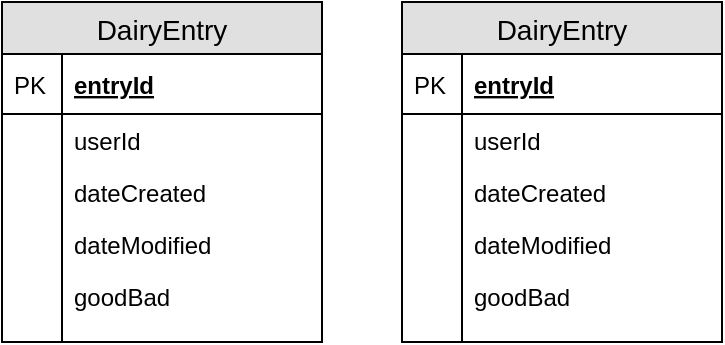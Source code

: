 <mxfile version="12.6.1" type="onedrive"><diagram id="XxHrKRsh5q3T4pMCnJu1" name="Page-1"><mxGraphModel dx="317" dy="538" grid="1" gridSize="10" guides="1" tooltips="1" connect="1" arrows="1" fold="1" page="1" pageScale="1" pageWidth="850" pageHeight="1100" math="0" shadow="0"><root><mxCell id="0"/><mxCell id="1" parent="0"/><mxCell id="LKat0oh9A8uBCTkinZnb-1" value="DairyEntry" style="swimlane;fontStyle=0;childLayout=stackLayout;horizontal=1;startSize=26;fillColor=#e0e0e0;horizontalStack=0;resizeParent=1;resizeParentMax=0;resizeLast=0;collapsible=1;marginBottom=0;swimlaneFillColor=#ffffff;align=center;fontSize=14;" vertex="1" parent="1"><mxGeometry x="310" y="140" width="160" height="170" as="geometry"/></mxCell><mxCell id="LKat0oh9A8uBCTkinZnb-2" value="entryId" style="shape=partialRectangle;top=0;left=0;right=0;bottom=1;align=left;verticalAlign=middle;fillColor=none;spacingLeft=34;spacingRight=4;overflow=hidden;rotatable=0;points=[[0,0.5],[1,0.5]];portConstraint=eastwest;dropTarget=0;fontStyle=5;fontSize=12;" vertex="1" parent="LKat0oh9A8uBCTkinZnb-1"><mxGeometry y="26" width="160" height="30" as="geometry"/></mxCell><mxCell id="LKat0oh9A8uBCTkinZnb-3" value="PK" style="shape=partialRectangle;top=0;left=0;bottom=0;fillColor=none;align=left;verticalAlign=middle;spacingLeft=4;spacingRight=4;overflow=hidden;rotatable=0;points=[];portConstraint=eastwest;part=1;fontSize=12;" vertex="1" connectable="0" parent="LKat0oh9A8uBCTkinZnb-2"><mxGeometry width="30" height="30" as="geometry"/></mxCell><mxCell id="LKat0oh9A8uBCTkinZnb-4" value="userId" style="shape=partialRectangle;top=0;left=0;right=0;bottom=0;align=left;verticalAlign=top;fillColor=none;spacingLeft=34;spacingRight=4;overflow=hidden;rotatable=0;points=[[0,0.5],[1,0.5]];portConstraint=eastwest;dropTarget=0;fontSize=12;" vertex="1" parent="LKat0oh9A8uBCTkinZnb-1"><mxGeometry y="56" width="160" height="26" as="geometry"/></mxCell><mxCell id="LKat0oh9A8uBCTkinZnb-5" value="" style="shape=partialRectangle;top=0;left=0;bottom=0;fillColor=none;align=left;verticalAlign=top;spacingLeft=4;spacingRight=4;overflow=hidden;rotatable=0;points=[];portConstraint=eastwest;part=1;fontSize=12;" vertex="1" connectable="0" parent="LKat0oh9A8uBCTkinZnb-4"><mxGeometry width="30" height="26" as="geometry"/></mxCell><mxCell id="LKat0oh9A8uBCTkinZnb-6" value="dateCreated" style="shape=partialRectangle;top=0;left=0;right=0;bottom=0;align=left;verticalAlign=top;fillColor=none;spacingLeft=34;spacingRight=4;overflow=hidden;rotatable=0;points=[[0,0.5],[1,0.5]];portConstraint=eastwest;dropTarget=0;fontSize=12;" vertex="1" parent="LKat0oh9A8uBCTkinZnb-1"><mxGeometry y="82" width="160" height="26" as="geometry"/></mxCell><mxCell id="LKat0oh9A8uBCTkinZnb-7" value="" style="shape=partialRectangle;top=0;left=0;bottom=0;fillColor=none;align=left;verticalAlign=top;spacingLeft=4;spacingRight=4;overflow=hidden;rotatable=0;points=[];portConstraint=eastwest;part=1;fontSize=12;" vertex="1" connectable="0" parent="LKat0oh9A8uBCTkinZnb-6"><mxGeometry width="30" height="26" as="geometry"/></mxCell><mxCell id="LKat0oh9A8uBCTkinZnb-8" value="dateModified" style="shape=partialRectangle;top=0;left=0;right=0;bottom=0;align=left;verticalAlign=top;fillColor=none;spacingLeft=34;spacingRight=4;overflow=hidden;rotatable=0;points=[[0,0.5],[1,0.5]];portConstraint=eastwest;dropTarget=0;fontSize=12;" vertex="1" parent="LKat0oh9A8uBCTkinZnb-1"><mxGeometry y="108" width="160" height="26" as="geometry"/></mxCell><mxCell id="LKat0oh9A8uBCTkinZnb-9" value="" style="shape=partialRectangle;top=0;left=0;bottom=0;fillColor=none;align=left;verticalAlign=top;spacingLeft=4;spacingRight=4;overflow=hidden;rotatable=0;points=[];portConstraint=eastwest;part=1;fontSize=12;" vertex="1" connectable="0" parent="LKat0oh9A8uBCTkinZnb-8"><mxGeometry width="30" height="26" as="geometry"/></mxCell><mxCell id="LKat0oh9A8uBCTkinZnb-12" value="goodBad" style="shape=partialRectangle;top=0;left=0;right=0;bottom=0;align=left;verticalAlign=top;fillColor=none;spacingLeft=34;spacingRight=4;overflow=hidden;rotatable=0;points=[[0,0.5],[1,0.5]];portConstraint=eastwest;dropTarget=0;fontSize=12;" vertex="1" parent="LKat0oh9A8uBCTkinZnb-1"><mxGeometry y="134" width="160" height="26" as="geometry"/></mxCell><mxCell id="LKat0oh9A8uBCTkinZnb-13" value="" style="shape=partialRectangle;top=0;left=0;bottom=0;fillColor=none;align=left;verticalAlign=top;spacingLeft=4;spacingRight=4;overflow=hidden;rotatable=0;points=[];portConstraint=eastwest;part=1;fontSize=12;" vertex="1" connectable="0" parent="LKat0oh9A8uBCTkinZnb-12"><mxGeometry width="30" height="26" as="geometry"/></mxCell><mxCell id="LKat0oh9A8uBCTkinZnb-10" value="" style="shape=partialRectangle;top=0;left=0;right=0;bottom=0;align=left;verticalAlign=top;fillColor=none;spacingLeft=34;spacingRight=4;overflow=hidden;rotatable=0;points=[[0,0.5],[1,0.5]];portConstraint=eastwest;dropTarget=0;fontSize=12;" vertex="1" parent="LKat0oh9A8uBCTkinZnb-1"><mxGeometry y="160" width="160" height="10" as="geometry"/></mxCell><mxCell id="LKat0oh9A8uBCTkinZnb-11" value="" style="shape=partialRectangle;top=0;left=0;bottom=0;fillColor=none;align=left;verticalAlign=top;spacingLeft=4;spacingRight=4;overflow=hidden;rotatable=0;points=[];portConstraint=eastwest;part=1;fontSize=12;" vertex="1" connectable="0" parent="LKat0oh9A8uBCTkinZnb-10"><mxGeometry width="30" height="10" as="geometry"/></mxCell><mxCell id="LKat0oh9A8uBCTkinZnb-16" value="DairyEntry" style="swimlane;fontStyle=0;childLayout=stackLayout;horizontal=1;startSize=26;fillColor=#e0e0e0;horizontalStack=0;resizeParent=1;resizeParentMax=0;resizeLast=0;collapsible=1;marginBottom=0;swimlaneFillColor=#ffffff;align=center;fontSize=14;" vertex="1" parent="1"><mxGeometry x="110" y="140" width="160" height="170" as="geometry"/></mxCell><mxCell id="LKat0oh9A8uBCTkinZnb-17" value="entryId" style="shape=partialRectangle;top=0;left=0;right=0;bottom=1;align=left;verticalAlign=middle;fillColor=none;spacingLeft=34;spacingRight=4;overflow=hidden;rotatable=0;points=[[0,0.5],[1,0.5]];portConstraint=eastwest;dropTarget=0;fontStyle=5;fontSize=12;" vertex="1" parent="LKat0oh9A8uBCTkinZnb-16"><mxGeometry y="26" width="160" height="30" as="geometry"/></mxCell><mxCell id="LKat0oh9A8uBCTkinZnb-18" value="PK" style="shape=partialRectangle;top=0;left=0;bottom=0;fillColor=none;align=left;verticalAlign=middle;spacingLeft=4;spacingRight=4;overflow=hidden;rotatable=0;points=[];portConstraint=eastwest;part=1;fontSize=12;" vertex="1" connectable="0" parent="LKat0oh9A8uBCTkinZnb-17"><mxGeometry width="30" height="30" as="geometry"/></mxCell><mxCell id="LKat0oh9A8uBCTkinZnb-19" value="userId" style="shape=partialRectangle;top=0;left=0;right=0;bottom=0;align=left;verticalAlign=top;fillColor=none;spacingLeft=34;spacingRight=4;overflow=hidden;rotatable=0;points=[[0,0.5],[1,0.5]];portConstraint=eastwest;dropTarget=0;fontSize=12;" vertex="1" parent="LKat0oh9A8uBCTkinZnb-16"><mxGeometry y="56" width="160" height="26" as="geometry"/></mxCell><mxCell id="LKat0oh9A8uBCTkinZnb-20" value="" style="shape=partialRectangle;top=0;left=0;bottom=0;fillColor=none;align=left;verticalAlign=top;spacingLeft=4;spacingRight=4;overflow=hidden;rotatable=0;points=[];portConstraint=eastwest;part=1;fontSize=12;" vertex="1" connectable="0" parent="LKat0oh9A8uBCTkinZnb-19"><mxGeometry width="30" height="26" as="geometry"/></mxCell><mxCell id="LKat0oh9A8uBCTkinZnb-21" value="dateCreated" style="shape=partialRectangle;top=0;left=0;right=0;bottom=0;align=left;verticalAlign=top;fillColor=none;spacingLeft=34;spacingRight=4;overflow=hidden;rotatable=0;points=[[0,0.5],[1,0.5]];portConstraint=eastwest;dropTarget=0;fontSize=12;" vertex="1" parent="LKat0oh9A8uBCTkinZnb-16"><mxGeometry y="82" width="160" height="26" as="geometry"/></mxCell><mxCell id="LKat0oh9A8uBCTkinZnb-22" value="" style="shape=partialRectangle;top=0;left=0;bottom=0;fillColor=none;align=left;verticalAlign=top;spacingLeft=4;spacingRight=4;overflow=hidden;rotatable=0;points=[];portConstraint=eastwest;part=1;fontSize=12;" vertex="1" connectable="0" parent="LKat0oh9A8uBCTkinZnb-21"><mxGeometry width="30" height="26" as="geometry"/></mxCell><mxCell id="LKat0oh9A8uBCTkinZnb-23" value="dateModified" style="shape=partialRectangle;top=0;left=0;right=0;bottom=0;align=left;verticalAlign=top;fillColor=none;spacingLeft=34;spacingRight=4;overflow=hidden;rotatable=0;points=[[0,0.5],[1,0.5]];portConstraint=eastwest;dropTarget=0;fontSize=12;" vertex="1" parent="LKat0oh9A8uBCTkinZnb-16"><mxGeometry y="108" width="160" height="26" as="geometry"/></mxCell><mxCell id="LKat0oh9A8uBCTkinZnb-24" value="" style="shape=partialRectangle;top=0;left=0;bottom=0;fillColor=none;align=left;verticalAlign=top;spacingLeft=4;spacingRight=4;overflow=hidden;rotatable=0;points=[];portConstraint=eastwest;part=1;fontSize=12;" vertex="1" connectable="0" parent="LKat0oh9A8uBCTkinZnb-23"><mxGeometry width="30" height="26" as="geometry"/></mxCell><mxCell id="LKat0oh9A8uBCTkinZnb-25" value="goodBad" style="shape=partialRectangle;top=0;left=0;right=0;bottom=0;align=left;verticalAlign=top;fillColor=none;spacingLeft=34;spacingRight=4;overflow=hidden;rotatable=0;points=[[0,0.5],[1,0.5]];portConstraint=eastwest;dropTarget=0;fontSize=12;" vertex="1" parent="LKat0oh9A8uBCTkinZnb-16"><mxGeometry y="134" width="160" height="26" as="geometry"/></mxCell><mxCell id="LKat0oh9A8uBCTkinZnb-26" value="" style="shape=partialRectangle;top=0;left=0;bottom=0;fillColor=none;align=left;verticalAlign=top;spacingLeft=4;spacingRight=4;overflow=hidden;rotatable=0;points=[];portConstraint=eastwest;part=1;fontSize=12;" vertex="1" connectable="0" parent="LKat0oh9A8uBCTkinZnb-25"><mxGeometry width="30" height="26" as="geometry"/></mxCell><mxCell id="LKat0oh9A8uBCTkinZnb-27" value="" style="shape=partialRectangle;top=0;left=0;right=0;bottom=0;align=left;verticalAlign=top;fillColor=none;spacingLeft=34;spacingRight=4;overflow=hidden;rotatable=0;points=[[0,0.5],[1,0.5]];portConstraint=eastwest;dropTarget=0;fontSize=12;" vertex="1" parent="LKat0oh9A8uBCTkinZnb-16"><mxGeometry y="160" width="160" height="10" as="geometry"/></mxCell><mxCell id="LKat0oh9A8uBCTkinZnb-28" value="" style="shape=partialRectangle;top=0;left=0;bottom=0;fillColor=none;align=left;verticalAlign=top;spacingLeft=4;spacingRight=4;overflow=hidden;rotatable=0;points=[];portConstraint=eastwest;part=1;fontSize=12;" vertex="1" connectable="0" parent="LKat0oh9A8uBCTkinZnb-27"><mxGeometry width="30" height="10" as="geometry"/></mxCell></root></mxGraphModel></diagram></mxfile>